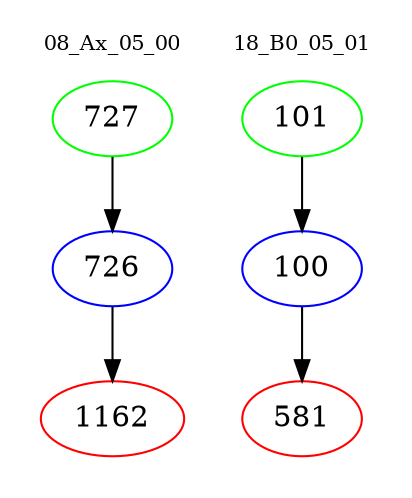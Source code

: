 digraph{
subgraph cluster_0 {
color = white
label = "08_Ax_05_00";
fontsize=10;
T0_727 [label="727", color="green"]
T0_727 -> T0_726 [color="black"]
T0_726 [label="726", color="blue"]
T0_726 -> T0_1162 [color="black"]
T0_1162 [label="1162", color="red"]
}
subgraph cluster_1 {
color = white
label = "18_B0_05_01";
fontsize=10;
T1_101 [label="101", color="green"]
T1_101 -> T1_100 [color="black"]
T1_100 [label="100", color="blue"]
T1_100 -> T1_581 [color="black"]
T1_581 [label="581", color="red"]
}
}
